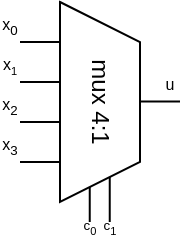 <mxfile version="24.7.17">
  <diagram name="Page-1" id="f2bHF_KqApMhoxChnHR7">
    <mxGraphModel dx="181" dy="136" grid="1" gridSize="10" guides="1" tooltips="1" connect="1" arrows="1" fold="1" page="1" pageScale="1" pageWidth="827" pageHeight="1169" math="0" shadow="0">
      <root>
        <mxCell id="0" />
        <mxCell id="1" parent="0" />
        <mxCell id="CSL2nEOzJ6Qcipk2qHCr-12" value="" style="endArrow=none;html=1;rounded=0;" edge="1" parent="1">
          <mxGeometry width="50" height="50" relative="1" as="geometry">
            <mxPoint x="334.87" y="450" as="sourcePoint" />
            <mxPoint x="334.87" y="420" as="targetPoint" />
          </mxGeometry>
        </mxCell>
        <mxCell id="CSL2nEOzJ6Qcipk2qHCr-13" value="" style="endArrow=none;html=1;rounded=0;" edge="1" parent="1">
          <mxGeometry width="50" height="50" relative="1" as="geometry">
            <mxPoint x="344.87" y="450" as="sourcePoint" />
            <mxPoint x="344.87" y="420" as="targetPoint" />
          </mxGeometry>
        </mxCell>
        <mxCell id="CSL2nEOzJ6Qcipk2qHCr-14" value="&lt;span style=&quot;font-size: 6.667px;&quot;&gt;c&lt;sub&gt;0&lt;/sub&gt;&lt;/span&gt;" style="text;html=1;align=center;verticalAlign=middle;whiteSpace=wrap;rounded=0;" vertex="1" parent="1">
          <mxGeometry x="330" y="450" width="10" as="geometry" />
        </mxCell>
        <mxCell id="CSL2nEOzJ6Qcipk2qHCr-15" value="&lt;span style=&quot;font-size: 6.667px;&quot;&gt;c&lt;sub&gt;1&lt;/sub&gt;&lt;/span&gt;" style="text;html=1;align=center;verticalAlign=middle;whiteSpace=wrap;rounded=0;" vertex="1" parent="1">
          <mxGeometry x="340" y="450" width="10" as="geometry" />
        </mxCell>
        <mxCell id="CSL2nEOzJ6Qcipk2qHCr-1" value="" style="endArrow=none;html=1;rounded=0;" edge="1" parent="1">
          <mxGeometry width="50" height="50" relative="1" as="geometry">
            <mxPoint x="300" y="360" as="sourcePoint" />
            <mxPoint x="320" y="360" as="targetPoint" />
          </mxGeometry>
        </mxCell>
        <mxCell id="CSL2nEOzJ6Qcipk2qHCr-2" value="" style="endArrow=none;html=1;rounded=0;" edge="1" parent="1">
          <mxGeometry width="50" height="50" relative="1" as="geometry">
            <mxPoint x="300" y="380" as="sourcePoint" />
            <mxPoint x="320" y="380" as="targetPoint" />
          </mxGeometry>
        </mxCell>
        <mxCell id="CSL2nEOzJ6Qcipk2qHCr-3" value="" style="endArrow=none;html=1;rounded=0;" edge="1" parent="1">
          <mxGeometry width="50" height="50" relative="1" as="geometry">
            <mxPoint x="300" y="400" as="sourcePoint" />
            <mxPoint x="320" y="400" as="targetPoint" />
          </mxGeometry>
        </mxCell>
        <mxCell id="CSL2nEOzJ6Qcipk2qHCr-4" value="" style="endArrow=none;html=1;rounded=0;" edge="1" parent="1">
          <mxGeometry width="50" height="50" relative="1" as="geometry">
            <mxPoint x="300" y="420" as="sourcePoint" />
            <mxPoint x="320" y="420" as="targetPoint" />
          </mxGeometry>
        </mxCell>
        <mxCell id="CSL2nEOzJ6Qcipk2qHCr-5" value="&lt;font style=&quot;font-size: 8px;&quot;&gt;x&lt;sub&gt;0&lt;/sub&gt;&lt;/font&gt;" style="text;html=1;align=center;verticalAlign=middle;whiteSpace=wrap;rounded=0;" vertex="1" parent="1">
          <mxGeometry x="290" y="350" width="10" as="geometry" />
        </mxCell>
        <mxCell id="CSL2nEOzJ6Qcipk2qHCr-6" value="&lt;font style=&quot;font-size: 8px;&quot;&gt;x&lt;/font&gt;&lt;font style=&quot;font-size: 6.667px;&quot;&gt;&lt;sub&gt;1&lt;/sub&gt;&lt;/font&gt;" style="text;html=1;align=center;verticalAlign=middle;whiteSpace=wrap;rounded=0;" vertex="1" parent="1">
          <mxGeometry x="290" y="370" width="10" as="geometry" />
        </mxCell>
        <mxCell id="CSL2nEOzJ6Qcipk2qHCr-7" value="&lt;font style=&quot;font-size: 8px;&quot;&gt;x&lt;sub&gt;2&lt;/sub&gt;&lt;/font&gt;" style="text;html=1;align=center;verticalAlign=middle;whiteSpace=wrap;rounded=0;" vertex="1" parent="1">
          <mxGeometry x="290" y="390" width="10" as="geometry" />
        </mxCell>
        <mxCell id="CSL2nEOzJ6Qcipk2qHCr-8" value="&lt;font style=&quot;font-size: 8px;&quot;&gt;x&lt;sub&gt;3&lt;/sub&gt;&lt;/font&gt;" style="text;html=1;align=center;verticalAlign=middle;whiteSpace=wrap;rounded=0;" vertex="1" parent="1">
          <mxGeometry x="290" y="410" width="10" as="geometry" />
        </mxCell>
        <mxCell id="CSL2nEOzJ6Qcipk2qHCr-9" value="mux 4:1" style="shape=trapezoid;perimeter=trapezoidPerimeter;whiteSpace=wrap;html=1;fixedSize=1;rotation=90;" vertex="1" parent="1">
          <mxGeometry x="290" y="370" width="100" height="40" as="geometry" />
        </mxCell>
        <mxCell id="CSL2nEOzJ6Qcipk2qHCr-10" value="" style="endArrow=none;html=1;rounded=0;exitX=0.5;exitY=0;exitDx=0;exitDy=0;" edge="1" parent="1">
          <mxGeometry width="50" height="50" relative="1" as="geometry">
            <mxPoint x="360" y="389.74" as="sourcePoint" />
            <mxPoint x="380" y="389.74" as="targetPoint" />
          </mxGeometry>
        </mxCell>
        <mxCell id="CSL2nEOzJ6Qcipk2qHCr-11" value="&lt;span style=&quot;font-size: 8px;&quot;&gt;u&lt;/span&gt;" style="text;html=1;align=center;verticalAlign=middle;whiteSpace=wrap;rounded=0;" vertex="1" parent="1">
          <mxGeometry x="370" y="379.74" width="10" as="geometry" />
        </mxCell>
      </root>
    </mxGraphModel>
  </diagram>
</mxfile>
